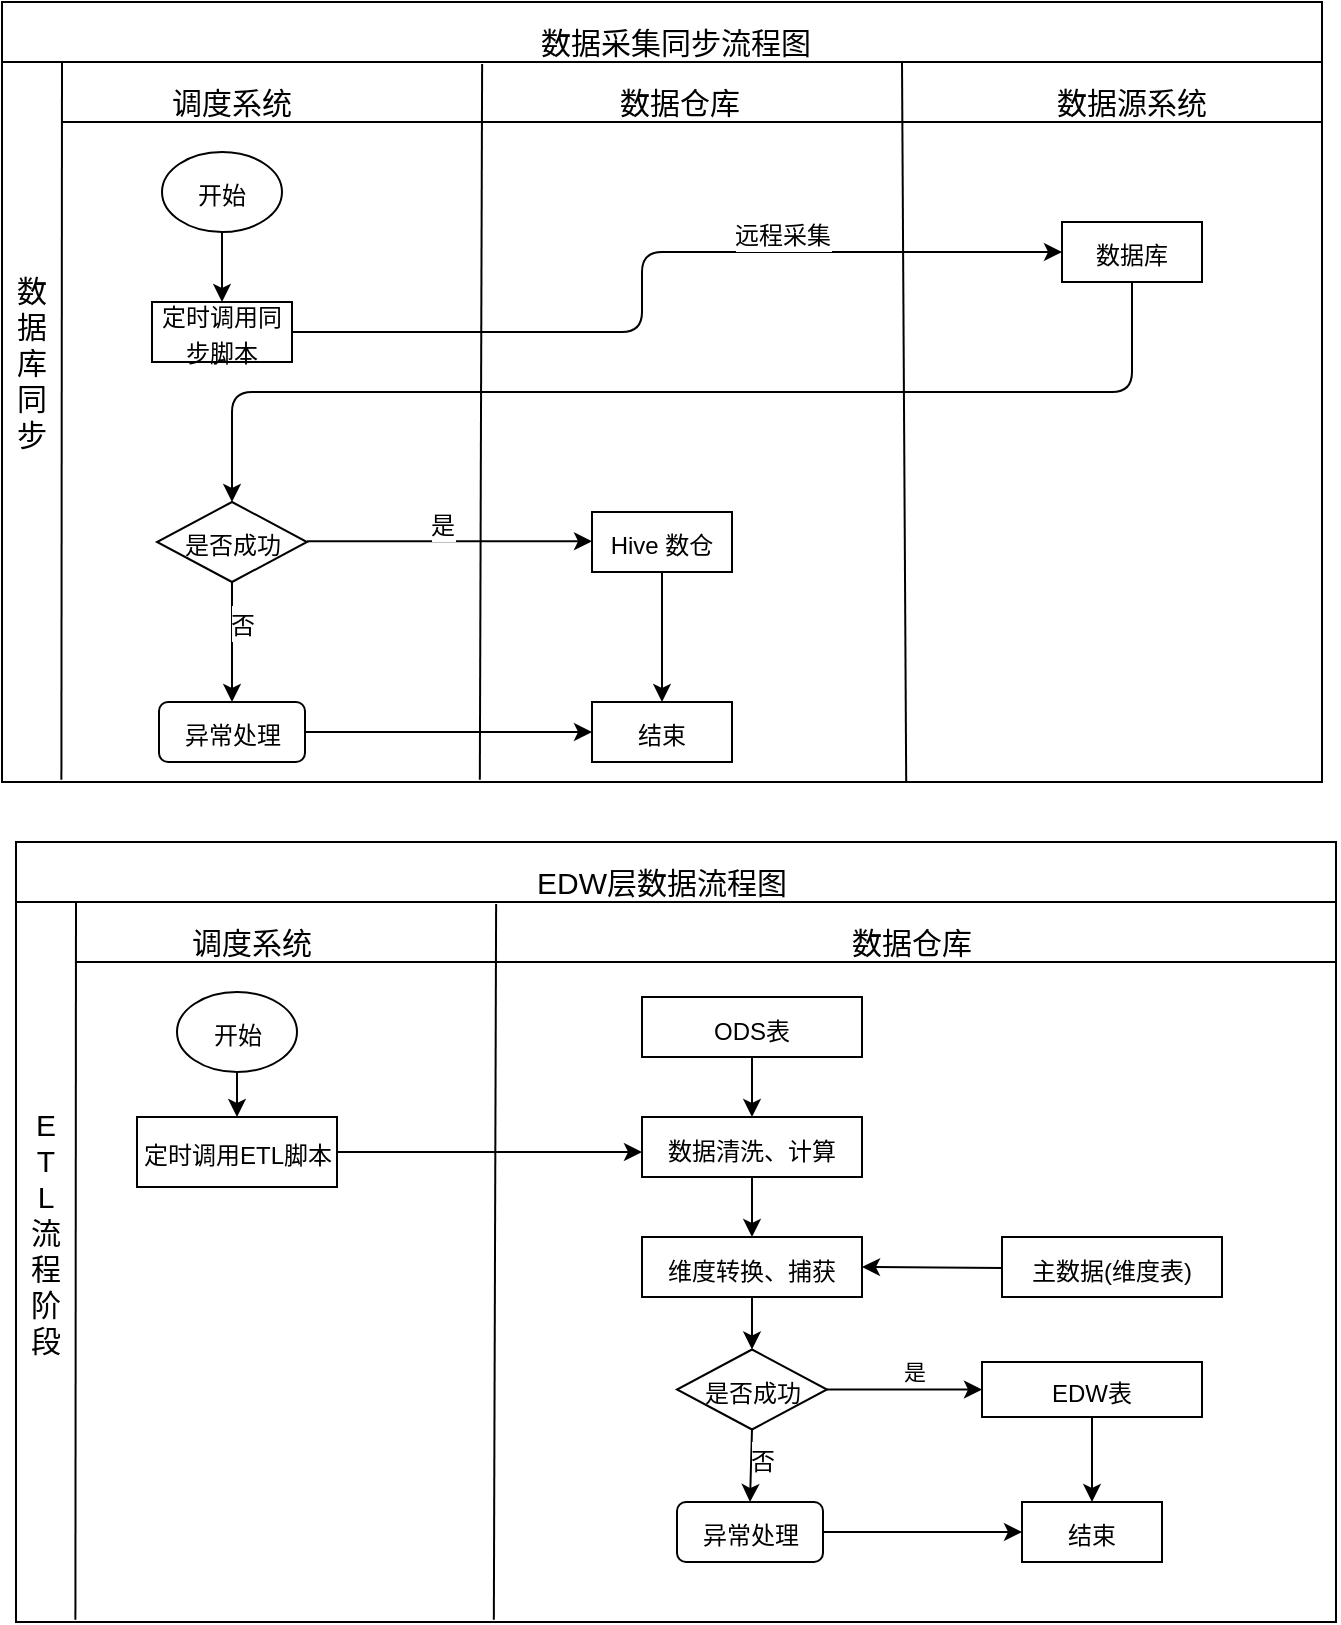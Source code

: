 <mxfile version="13.6.5" type="github">
  <diagram id="prtHgNgQTEPvFCAcTncT" name="Page-1">
    <mxGraphModel dx="942" dy="614" grid="1" gridSize="10" guides="1" tooltips="1" connect="1" arrows="1" fold="1" page="1" pageScale="1" pageWidth="827" pageHeight="1169" math="0" shadow="0">
      <root>
        <mxCell id="0" />
        <mxCell id="1" parent="0" />
        <mxCell id="pWh_urYRy6vtT1U0Wa_L-1" value="" style="rounded=0;whiteSpace=wrap;html=1;fillColor=none;" parent="1" vertex="1">
          <mxGeometry x="80" y="20" width="660" height="390" as="geometry" />
        </mxCell>
        <mxCell id="pWh_urYRy6vtT1U0Wa_L-4" value="" style="endArrow=none;html=1;entryX=0;entryY=0.077;entryDx=0;entryDy=0;entryPerimeter=0;" parent="1" target="pWh_urYRy6vtT1U0Wa_L-1" edge="1">
          <mxGeometry width="50" height="50" relative="1" as="geometry">
            <mxPoint x="740" y="50" as="sourcePoint" />
            <mxPoint x="220" y="90" as="targetPoint" />
            <Array as="points">
              <mxPoint x="480" y="50" />
            </Array>
          </mxGeometry>
        </mxCell>
        <mxCell id="pWh_urYRy6vtT1U0Wa_L-5" value="数据采集同步流程图" style="text;html=1;strokeColor=none;fillColor=none;align=center;verticalAlign=middle;whiteSpace=wrap;rounded=0;strokeWidth=10;fontSize=15;" parent="1" vertex="1">
          <mxGeometry x="310" y="30" width="214" height="20" as="geometry" />
        </mxCell>
        <mxCell id="pWh_urYRy6vtT1U0Wa_L-6" value="" style="endArrow=none;html=1;fontSize=15;exitX=0.045;exitY=0.997;exitDx=0;exitDy=0;exitPerimeter=0;" parent="1" source="pWh_urYRy6vtT1U0Wa_L-1" edge="1">
          <mxGeometry width="50" height="50" relative="1" as="geometry">
            <mxPoint x="120" y="409" as="sourcePoint" />
            <mxPoint x="110" y="50" as="targetPoint" />
          </mxGeometry>
        </mxCell>
        <mxCell id="pWh_urYRy6vtT1U0Wa_L-10" value="数据库同步" style="text;html=1;strokeColor=none;fillColor=none;align=center;verticalAlign=middle;whiteSpace=wrap;rounded=0;fontSize=15;" parent="1" vertex="1">
          <mxGeometry x="80" y="160" width="30" height="80" as="geometry" />
        </mxCell>
        <mxCell id="pWh_urYRy6vtT1U0Wa_L-11" value="" style="endArrow=none;html=1;fontSize=15;entryX=1;entryY=0.154;entryDx=0;entryDy=0;entryPerimeter=0;" parent="1" target="pWh_urYRy6vtT1U0Wa_L-1" edge="1">
          <mxGeometry width="50" height="50" relative="1" as="geometry">
            <mxPoint x="110" y="80" as="sourcePoint" />
            <mxPoint x="500" y="250" as="targetPoint" />
          </mxGeometry>
        </mxCell>
        <mxCell id="pWh_urYRy6vtT1U0Wa_L-12" value="" style="endArrow=none;html=1;fontSize=15;entryX=0.047;entryY=1.05;entryDx=0;entryDy=0;entryPerimeter=0;exitX=0.362;exitY=0.997;exitDx=0;exitDy=0;exitPerimeter=0;" parent="1" source="pWh_urYRy6vtT1U0Wa_L-1" target="pWh_urYRy6vtT1U0Wa_L-5" edge="1">
          <mxGeometry width="50" height="50" relative="1" as="geometry">
            <mxPoint x="450" y="300" as="sourcePoint" />
            <mxPoint x="500" y="250" as="targetPoint" />
          </mxGeometry>
        </mxCell>
        <mxCell id="pWh_urYRy6vtT1U0Wa_L-13" value="" style="endArrow=none;html=1;fontSize=15;exitX=0.685;exitY=1;exitDx=0;exitDy=0;exitPerimeter=0;" parent="1" source="pWh_urYRy6vtT1U0Wa_L-1" edge="1">
          <mxGeometry width="50" height="50" relative="1" as="geometry">
            <mxPoint x="328.92" y="418.83" as="sourcePoint" />
            <mxPoint x="530" y="50" as="targetPoint" />
          </mxGeometry>
        </mxCell>
        <mxCell id="pWh_urYRy6vtT1U0Wa_L-14" value="调度系统" style="text;html=1;strokeColor=none;fillColor=none;align=center;verticalAlign=middle;whiteSpace=wrap;rounded=0;fontSize=15;" parent="1" vertex="1">
          <mxGeometry x="160" y="60" width="70" height="20" as="geometry" />
        </mxCell>
        <mxCell id="pWh_urYRy6vtT1U0Wa_L-15" value="数据源系统" style="text;html=1;strokeColor=none;fillColor=none;align=center;verticalAlign=middle;whiteSpace=wrap;rounded=0;fontSize=15;" parent="1" vertex="1">
          <mxGeometry x="600" y="60" width="90" height="20" as="geometry" />
        </mxCell>
        <mxCell id="pWh_urYRy6vtT1U0Wa_L-16" value="数据仓库" style="text;html=1;strokeColor=none;fillColor=none;align=center;verticalAlign=middle;whiteSpace=wrap;rounded=0;fontSize=15;" parent="1" vertex="1">
          <mxGeometry x="384" y="60" width="70" height="20" as="geometry" />
        </mxCell>
        <mxCell id="JumAm3pUxMZuPT-CD0Lh-1" value="&lt;font style=&quot;font-size: 12px&quot;&gt;开始&lt;/font&gt;" style="ellipse;whiteSpace=wrap;html=1;strokeWidth=1;fillColor=none;fontSize=15;spacing=2;" parent="1" vertex="1">
          <mxGeometry x="160" y="95" width="60" height="40" as="geometry" />
        </mxCell>
        <mxCell id="JumAm3pUxMZuPT-CD0Lh-2" value="&lt;font style=&quot;font-size: 12px&quot;&gt;数据库&lt;/font&gt;" style="rounded=0;whiteSpace=wrap;html=1;strokeWidth=1;fillColor=none;fontSize=15;" parent="1" vertex="1">
          <mxGeometry x="610" y="130" width="70" height="30" as="geometry" />
        </mxCell>
        <mxCell id="JumAm3pUxMZuPT-CD0Lh-3" value="" style="edgeStyle=elbowEdgeStyle;elbow=horizontal;endArrow=classic;html=1;fontSize=15;entryX=0;entryY=0.5;entryDx=0;entryDy=0;exitX=1;exitY=0.5;exitDx=0;exitDy=0;" parent="1" source="JumAm3pUxMZuPT-CD0Lh-6" target="JumAm3pUxMZuPT-CD0Lh-2" edge="1">
          <mxGeometry width="50" height="50" relative="1" as="geometry">
            <mxPoint x="225" y="120" as="sourcePoint" />
            <mxPoint x="275" y="70" as="targetPoint" />
            <Array as="points">
              <mxPoint x="400" y="160" />
            </Array>
          </mxGeometry>
        </mxCell>
        <mxCell id="JumAm3pUxMZuPT-CD0Lh-10" value="&lt;font style=&quot;font-size: 12px&quot;&gt;远程采集&lt;/font&gt;" style="edgeLabel;html=1;align=center;verticalAlign=middle;resizable=0;points=[];fontSize=15;" parent="JumAm3pUxMZuPT-CD0Lh-3" vertex="1" connectable="0">
          <mxGeometry x="0.252" y="-4" relative="1" as="geometry">
            <mxPoint x="19" y="-14" as="offset" />
          </mxGeometry>
        </mxCell>
        <mxCell id="JumAm3pUxMZuPT-CD0Lh-6" value="&lt;font style=&quot;font-size: 12px&quot;&gt;定时调用同步脚本&lt;/font&gt;" style="rounded=0;whiteSpace=wrap;html=1;strokeWidth=1;fillColor=none;fontSize=15;" parent="1" vertex="1">
          <mxGeometry x="155" y="170" width="70" height="30" as="geometry" />
        </mxCell>
        <mxCell id="JumAm3pUxMZuPT-CD0Lh-7" value="" style="endArrow=classic;html=1;fontSize=15;exitX=0.5;exitY=1;exitDx=0;exitDy=0;" parent="1" source="JumAm3pUxMZuPT-CD0Lh-1" target="JumAm3pUxMZuPT-CD0Lh-6" edge="1">
          <mxGeometry width="50" height="50" relative="1" as="geometry">
            <mxPoint x="360" y="270" as="sourcePoint" />
            <mxPoint x="410" y="220" as="targetPoint" />
          </mxGeometry>
        </mxCell>
        <mxCell id="JumAm3pUxMZuPT-CD0Lh-11" value="&lt;font style=&quot;font-size: 12px&quot;&gt;是否成功&lt;/font&gt;" style="rhombus;whiteSpace=wrap;html=1;strokeWidth=1;fillColor=none;fontSize=15;" parent="1" vertex="1">
          <mxGeometry x="157.5" y="270" width="75" height="40" as="geometry" />
        </mxCell>
        <mxCell id="JumAm3pUxMZuPT-CD0Lh-15" value="" style="endArrow=classic;html=1;fontSize=15;edgeStyle=orthogonalEdgeStyle;entryX=0.5;entryY=0;entryDx=0;entryDy=0;exitX=0.5;exitY=1;exitDx=0;exitDy=0;" parent="1" source="JumAm3pUxMZuPT-CD0Lh-2" target="JumAm3pUxMZuPT-CD0Lh-11" edge="1">
          <mxGeometry width="50" height="50" relative="1" as="geometry">
            <mxPoint x="250" y="290" as="sourcePoint" />
            <mxPoint x="300" y="240" as="targetPoint" />
          </mxGeometry>
        </mxCell>
        <mxCell id="JumAm3pUxMZuPT-CD0Lh-17" value="" style="endArrow=classic;html=1;fontSize=15;entryX=0;entryY=0.5;entryDx=0;entryDy=0;" parent="1" edge="1">
          <mxGeometry width="50" height="50" relative="1" as="geometry">
            <mxPoint x="232.5" y="289.66" as="sourcePoint" />
            <mxPoint x="375" y="289.66" as="targetPoint" />
            <Array as="points" />
          </mxGeometry>
        </mxCell>
        <mxCell id="JumAm3pUxMZuPT-CD0Lh-21" value="&lt;font style=&quot;font-size: 12px&quot;&gt;是&lt;/font&gt;" style="edgeLabel;html=1;align=center;verticalAlign=middle;resizable=0;points=[];fontSize=15;" parent="JumAm3pUxMZuPT-CD0Lh-17" vertex="1" connectable="0">
          <mxGeometry x="-0.304" relative="1" as="geometry">
            <mxPoint x="17.84" y="-9.66" as="offset" />
          </mxGeometry>
        </mxCell>
        <mxCell id="JumAm3pUxMZuPT-CD0Lh-20" value="&lt;font style=&quot;font-size: 12px&quot;&gt;Hive 数仓&lt;/font&gt;" style="rounded=0;whiteSpace=wrap;html=1;strokeWidth=1;fillColor=none;fontSize=15;" parent="1" vertex="1">
          <mxGeometry x="375" y="275" width="70" height="30" as="geometry" />
        </mxCell>
        <mxCell id="JumAm3pUxMZuPT-CD0Lh-22" value="" style="endArrow=classic;html=1;fontSize=15;exitX=0.5;exitY=1;exitDx=0;exitDy=0;entryX=0.5;entryY=0;entryDx=0;entryDy=0;" parent="1" source="JumAm3pUxMZuPT-CD0Lh-11" target="JumAm3pUxMZuPT-CD0Lh-23" edge="1">
          <mxGeometry width="50" height="50" relative="1" as="geometry">
            <mxPoint x="330" y="300" as="sourcePoint" />
            <mxPoint x="380" y="250" as="targetPoint" />
          </mxGeometry>
        </mxCell>
        <mxCell id="JumAm3pUxMZuPT-CD0Lh-24" value="&lt;font style=&quot;font-size: 12px&quot;&gt;否&lt;/font&gt;" style="edgeLabel;html=1;align=center;verticalAlign=middle;resizable=0;points=[];fontSize=15;" parent="JumAm3pUxMZuPT-CD0Lh-22" vertex="1" connectable="0">
          <mxGeometry x="-0.467" y="1" relative="1" as="geometry">
            <mxPoint x="4" y="4" as="offset" />
          </mxGeometry>
        </mxCell>
        <mxCell id="JumAm3pUxMZuPT-CD0Lh-23" value="&lt;font style=&quot;font-size: 12px&quot;&gt;异常处理&lt;/font&gt;" style="rounded=1;whiteSpace=wrap;html=1;strokeWidth=1;fillColor=none;fontSize=15;" parent="1" vertex="1">
          <mxGeometry x="158.5" y="370" width="73" height="30" as="geometry" />
        </mxCell>
        <mxCell id="JumAm3pUxMZuPT-CD0Lh-26" value="&lt;font style=&quot;font-size: 12px&quot;&gt;结束&lt;/font&gt;" style="rounded=0;whiteSpace=wrap;html=1;strokeWidth=1;fillColor=none;fontSize=15;" parent="1" vertex="1">
          <mxGeometry x="375" y="370" width="70" height="30" as="geometry" />
        </mxCell>
        <mxCell id="JumAm3pUxMZuPT-CD0Lh-27" value="" style="endArrow=classic;html=1;fontSize=15;exitX=1;exitY=0.5;exitDx=0;exitDy=0;entryX=0;entryY=0.5;entryDx=0;entryDy=0;" parent="1" source="JumAm3pUxMZuPT-CD0Lh-23" target="JumAm3pUxMZuPT-CD0Lh-26" edge="1">
          <mxGeometry width="50" height="50" relative="1" as="geometry">
            <mxPoint x="260" y="410" as="sourcePoint" />
            <mxPoint x="310" y="360" as="targetPoint" />
          </mxGeometry>
        </mxCell>
        <mxCell id="JumAm3pUxMZuPT-CD0Lh-28" value="" style="endArrow=classic;html=1;fontSize=15;entryX=0.5;entryY=0;entryDx=0;entryDy=0;exitX=0.5;exitY=1;exitDx=0;exitDy=0;" parent="1" source="JumAm3pUxMZuPT-CD0Lh-20" target="JumAm3pUxMZuPT-CD0Lh-26" edge="1">
          <mxGeometry width="50" height="50" relative="1" as="geometry">
            <mxPoint x="350" y="370" as="sourcePoint" />
            <mxPoint x="400" y="320" as="targetPoint" />
          </mxGeometry>
        </mxCell>
        <mxCell id="A4urLGJuTzjjq3gdCbyF-1" value="&lt;span style=&quot;color: rgba(0 , 0 , 0 , 0) ; font-family: monospace ; font-size: 0px&quot;&gt;%3CmxGraphModel%3E%3Croot%3E%3CmxCell%20id%3D%220%22%2F%3E%3CmxCell%20id%3D%221%22%20parent%3D%220%22%2F%3E%3CmxCell%20id%3D%222%22%20value%3D%22%26lt%3Bfont%20style%3D%26quot%3Bfont-size%3A%2012px%26quot%3B%26gt%3B%E6%98%AF%E5%90%A6%E6%88%90%E5%8A%9F%26lt%3B%2Ffont%26gt%3B%22%20style%3D%22rhombus%3BwhiteSpace%3Dwrap%3Bhtml%3D1%3BstrokeWidth%3D1%3BfillColor%3Dnone%3BfontSize%3D15%3B%22%20vertex%3D%221%22%20parent%3D%221%22%3E%3CmxGeometry%20x%3D%22157.5%22%20y%3D%22270%22%20width%3D%2275%22%20height%3D%2240%22%20as%3D%22geometry%22%2F%3E%3C%2FmxCell%3E%3CmxCell%20id%3D%223%22%20value%3D%22%22%20style%3D%22endArrow%3Dclassic%3Bhtml%3D1%3BfontSize%3D15%3BexitX%3D0.5%3BexitY%3D1%3BexitDx%3D0%3BexitDy%3D0%3BentryX%3D0.5%3BentryY%3D0%3BentryDx%3D0%3BentryDy%3D0%3B%22%20edge%3D%221%22%20source%3D%222%22%20target%3D%225%22%20parent%3D%221%22%3E%3CmxGeometry%20width%3D%2250%22%20height%3D%2250%22%20relative%3D%221%22%20as%3D%22geometry%22%3E%3CmxPoint%20x%3D%22330%22%20y%3D%22300%22%20as%3D%22sourcePoint%22%2F%3E%3CmxPoint%20x%3D%22380%22%20y%3D%22250%22%20as%3D%22targetPoint%22%2F%3E%3C%2FmxGeometry%3E%3C%2FmxCell%3E%3CmxCell%20id%3D%224%22%20value%3D%22%26lt%3Bfont%20style%3D%26quot%3Bfont-size%3A%2012px%26quot%3B%26gt%3B%E5%90%A6%26lt%3B%2Ffont%26gt%3B%22%20style%3D%22edgeLabel%3Bhtml%3D1%3Balign%3Dcenter%3BverticalAlign%3Dmiddle%3Bresizable%3D0%3Bpoints%3D%5B%5D%3BfontSize%3D15%3B%22%20vertex%3D%221%22%20connectable%3D%220%22%20parent%3D%223%22%3E%3CmxGeometry%20x%3D%22-0.467%22%20y%3D%221%22%20relative%3D%221%22%20as%3D%22geometry%22%3E%3CmxPoint%20x%3D%224%22%20y%3D%224%22%20as%3D%22offset%22%2F%3E%3C%2FmxGeometry%3E%3C%2FmxCell%3E%3CmxCell%20id%3D%225%22%20value%3D%22%26lt%3Bfont%20style%3D%26quot%3Bfont-size%3A%2012px%26quot%3B%26gt%3B%E5%BC%82%E5%B8%B8%E5%A4%84%E7%90%86%26lt%3B%2Ffont%26gt%3B%22%20style%3D%22rounded%3D1%3BwhiteSpace%3Dwrap%3Bhtml%3D1%3BstrokeWidth%3D1%3BfillColor%3Dnone%3BfontSize%3D15%3B%22%20vertex%3D%221%22%20parent%3D%221%22%3E%3CmxGeometry%20x%3D%22158.5%22%20y%3D%22370%22%20width%3D%2273%22%20height%3D%2230%22%20as%3D%22geometry%22%2F%3E%3C%2FmxCell%3E%3C%2Froot%3E%3C%2FmxGraphModel%3E&lt;/span&gt;" style="rounded=0;whiteSpace=wrap;html=1;fillColor=none;" vertex="1" parent="1">
          <mxGeometry x="87" y="440" width="660" height="390" as="geometry" />
        </mxCell>
        <mxCell id="A4urLGJuTzjjq3gdCbyF-2" value="" style="endArrow=none;html=1;entryX=0;entryY=0.077;entryDx=0;entryDy=0;entryPerimeter=0;" edge="1" parent="1" target="A4urLGJuTzjjq3gdCbyF-1">
          <mxGeometry width="50" height="50" relative="1" as="geometry">
            <mxPoint x="747" y="470" as="sourcePoint" />
            <mxPoint x="227" y="510" as="targetPoint" />
            <Array as="points">
              <mxPoint x="487" y="470" />
            </Array>
          </mxGeometry>
        </mxCell>
        <mxCell id="A4urLGJuTzjjq3gdCbyF-3" value="" style="endArrow=none;html=1;fontSize=15;exitX=0.045;exitY=0.997;exitDx=0;exitDy=0;exitPerimeter=0;" edge="1" parent="1" source="A4urLGJuTzjjq3gdCbyF-1">
          <mxGeometry width="50" height="50" relative="1" as="geometry">
            <mxPoint x="127" y="829" as="sourcePoint" />
            <mxPoint x="117" y="470" as="targetPoint" />
          </mxGeometry>
        </mxCell>
        <mxCell id="A4urLGJuTzjjq3gdCbyF-4" value="" style="endArrow=none;html=1;fontSize=15;entryX=1;entryY=0.154;entryDx=0;entryDy=0;entryPerimeter=0;" edge="1" parent="1" target="A4urLGJuTzjjq3gdCbyF-1">
          <mxGeometry width="50" height="50" relative="1" as="geometry">
            <mxPoint x="117" y="500" as="sourcePoint" />
            <mxPoint x="507" y="670" as="targetPoint" />
          </mxGeometry>
        </mxCell>
        <mxCell id="A4urLGJuTzjjq3gdCbyF-5" value="" style="endArrow=none;html=1;fontSize=15;entryX=0.047;entryY=1.05;entryDx=0;entryDy=0;entryPerimeter=0;exitX=0.362;exitY=0.997;exitDx=0;exitDy=0;exitPerimeter=0;" edge="1" parent="1" source="A4urLGJuTzjjq3gdCbyF-1">
          <mxGeometry width="50" height="50" relative="1" as="geometry">
            <mxPoint x="457" y="720" as="sourcePoint" />
            <mxPoint x="327.058" y="471" as="targetPoint" />
          </mxGeometry>
        </mxCell>
        <mxCell id="A4urLGJuTzjjq3gdCbyF-6" value="EDW层数据流程图" style="text;html=1;strokeColor=none;fillColor=none;align=center;verticalAlign=middle;whiteSpace=wrap;rounded=0;strokeWidth=10;fontSize=15;" vertex="1" parent="1">
          <mxGeometry x="303" y="450" width="214" height="20" as="geometry" />
        </mxCell>
        <mxCell id="A4urLGJuTzjjq3gdCbyF-7" value="调度系统" style="text;html=1;strokeColor=none;fillColor=none;align=center;verticalAlign=middle;whiteSpace=wrap;rounded=0;fontSize=15;" vertex="1" parent="1">
          <mxGeometry x="170" y="480" width="70" height="20" as="geometry" />
        </mxCell>
        <mxCell id="A4urLGJuTzjjq3gdCbyF-8" value="数据仓库" style="text;html=1;strokeColor=none;fillColor=none;align=center;verticalAlign=middle;whiteSpace=wrap;rounded=0;fontSize=15;" vertex="1" parent="1">
          <mxGeometry x="500" y="480" width="70" height="20" as="geometry" />
        </mxCell>
        <mxCell id="A4urLGJuTzjjq3gdCbyF-9" value="E&lt;br&gt;T&lt;br&gt;L&lt;br&gt;流程阶段" style="text;html=1;strokeColor=none;fillColor=none;align=center;verticalAlign=middle;whiteSpace=wrap;rounded=0;fontSize=15;" vertex="1" parent="1">
          <mxGeometry x="87" y="565" width="30" height="140" as="geometry" />
        </mxCell>
        <mxCell id="A4urLGJuTzjjq3gdCbyF-12" value="&lt;font style=&quot;font-size: 12px&quot;&gt;开始&lt;/font&gt;" style="ellipse;whiteSpace=wrap;html=1;strokeWidth=1;fillColor=none;fontSize=15;spacing=2;" vertex="1" parent="1">
          <mxGeometry x="167.5" y="515" width="60" height="40" as="geometry" />
        </mxCell>
        <mxCell id="A4urLGJuTzjjq3gdCbyF-13" value="&lt;font style=&quot;font-size: 12px&quot;&gt;定时调用ETL脚本&lt;/font&gt;" style="rounded=0;whiteSpace=wrap;html=1;strokeWidth=1;fillColor=none;fontSize=15;" vertex="1" parent="1">
          <mxGeometry x="147.5" y="577.5" width="100" height="35" as="geometry" />
        </mxCell>
        <mxCell id="A4urLGJuTzjjq3gdCbyF-14" value="" style="endArrow=classic;html=1;fontSize=15;exitX=0.5;exitY=1;exitDx=0;exitDy=0;" edge="1" parent="1" source="A4urLGJuTzjjq3gdCbyF-12" target="A4urLGJuTzjjq3gdCbyF-13">
          <mxGeometry width="50" height="50" relative="1" as="geometry">
            <mxPoint x="367.5" y="705" as="sourcePoint" />
            <mxPoint x="417.5" y="655" as="targetPoint" />
          </mxGeometry>
        </mxCell>
        <mxCell id="A4urLGJuTzjjq3gdCbyF-15" value="&lt;font style=&quot;font-size: 12px&quot;&gt;ODS表&lt;/font&gt;" style="rounded=0;whiteSpace=wrap;html=1;strokeWidth=1;fillColor=none;fontSize=15;" vertex="1" parent="1">
          <mxGeometry x="400" y="517.5" width="110" height="30" as="geometry" />
        </mxCell>
        <mxCell id="A4urLGJuTzjjq3gdCbyF-16" value="&lt;font style=&quot;font-size: 12px&quot;&gt;数据清洗、计算&lt;/font&gt;" style="rounded=0;whiteSpace=wrap;html=1;strokeWidth=1;fillColor=none;fontSize=15;" vertex="1" parent="1">
          <mxGeometry x="400" y="577.5" width="110" height="30" as="geometry" />
        </mxCell>
        <mxCell id="A4urLGJuTzjjq3gdCbyF-17" value="" style="endArrow=classic;html=1;fontSize=15;entryX=0.5;entryY=0;entryDx=0;entryDy=0;exitX=0.5;exitY=1;exitDx=0;exitDy=0;" edge="1" parent="1" source="A4urLGJuTzjjq3gdCbyF-15" target="A4urLGJuTzjjq3gdCbyF-16">
          <mxGeometry width="50" height="50" relative="1" as="geometry">
            <mxPoint x="475" y="615" as="sourcePoint" />
            <mxPoint x="525" y="565" as="targetPoint" />
          </mxGeometry>
        </mxCell>
        <mxCell id="A4urLGJuTzjjq3gdCbyF-24" value="" style="endArrow=classic;html=1;exitX=1;exitY=0.5;exitDx=0;exitDy=0;" edge="1" parent="1" source="A4urLGJuTzjjq3gdCbyF-13">
          <mxGeometry width="50" height="50" relative="1" as="geometry">
            <mxPoint x="270" y="630" as="sourcePoint" />
            <mxPoint x="400" y="595" as="targetPoint" />
          </mxGeometry>
        </mxCell>
        <mxCell id="A4urLGJuTzjjq3gdCbyF-27" value="&lt;font style=&quot;font-size: 12px&quot;&gt;维度转换、捕获&lt;/font&gt;" style="rounded=0;whiteSpace=wrap;html=1;strokeWidth=1;fillColor=none;fontSize=15;" vertex="1" parent="1">
          <mxGeometry x="400" y="637.5" width="110" height="30" as="geometry" />
        </mxCell>
        <mxCell id="A4urLGJuTzjjq3gdCbyF-31" value="" style="endArrow=classic;html=1;entryX=0.5;entryY=0;entryDx=0;entryDy=0;exitX=0.5;exitY=1;exitDx=0;exitDy=0;" edge="1" parent="1" source="A4urLGJuTzjjq3gdCbyF-16" target="A4urLGJuTzjjq3gdCbyF-27">
          <mxGeometry width="50" height="50" relative="1" as="geometry">
            <mxPoint x="400" y="710" as="sourcePoint" />
            <mxPoint x="450" y="660" as="targetPoint" />
          </mxGeometry>
        </mxCell>
        <mxCell id="A4urLGJuTzjjq3gdCbyF-32" value="&lt;span style=&quot;font-size: 12px&quot;&gt;主数据(维度表)&lt;/span&gt;" style="rounded=0;whiteSpace=wrap;html=1;strokeWidth=1;fillColor=none;fontSize=15;" vertex="1" parent="1">
          <mxGeometry x="580" y="637.5" width="110" height="30" as="geometry" />
        </mxCell>
        <mxCell id="A4urLGJuTzjjq3gdCbyF-33" value="" style="endArrow=classic;html=1;entryX=1;entryY=0.5;entryDx=0;entryDy=0;" edge="1" parent="1" target="A4urLGJuTzjjq3gdCbyF-27">
          <mxGeometry width="50" height="50" relative="1" as="geometry">
            <mxPoint x="580" y="653" as="sourcePoint" />
            <mxPoint x="590" y="740" as="targetPoint" />
          </mxGeometry>
        </mxCell>
        <mxCell id="A4urLGJuTzjjq3gdCbyF-34" value="&lt;font style=&quot;font-size: 12px&quot;&gt;EDW表&lt;/font&gt;" style="rounded=0;whiteSpace=wrap;html=1;strokeWidth=1;fillColor=none;fontSize=15;" vertex="1" parent="1">
          <mxGeometry x="570" y="700" width="110" height="27.5" as="geometry" />
        </mxCell>
        <mxCell id="A4urLGJuTzjjq3gdCbyF-40" value="&lt;font style=&quot;font-size: 12px&quot;&gt;是否成功&lt;/font&gt;" style="rhombus;whiteSpace=wrap;html=1;strokeWidth=1;fillColor=none;fontSize=15;" vertex="1" parent="1">
          <mxGeometry x="417.5" y="693.75" width="75" height="40" as="geometry" />
        </mxCell>
        <mxCell id="A4urLGJuTzjjq3gdCbyF-41" value="" style="endArrow=classic;html=1;fontSize=15;exitX=0.5;exitY=1;exitDx=0;exitDy=0;entryX=0.5;entryY=0;entryDx=0;entryDy=0;" edge="1" parent="1" source="A4urLGJuTzjjq3gdCbyF-40" target="A4urLGJuTzjjq3gdCbyF-43">
          <mxGeometry width="50" height="50" relative="1" as="geometry">
            <mxPoint x="590" y="757.5" as="sourcePoint" />
            <mxPoint x="640" y="707.5" as="targetPoint" />
          </mxGeometry>
        </mxCell>
        <mxCell id="A4urLGJuTzjjq3gdCbyF-42" value="&lt;font style=&quot;font-size: 12px&quot;&gt;否&lt;/font&gt;" style="edgeLabel;html=1;align=center;verticalAlign=middle;resizable=0;points=[];fontSize=15;" vertex="1" connectable="0" parent="A4urLGJuTzjjq3gdCbyF-41">
          <mxGeometry x="-0.467" y="1" relative="1" as="geometry">
            <mxPoint x="4" y="4" as="offset" />
          </mxGeometry>
        </mxCell>
        <mxCell id="A4urLGJuTzjjq3gdCbyF-43" value="&lt;font style=&quot;font-size: 12px&quot;&gt;异常处理&lt;/font&gt;" style="rounded=1;whiteSpace=wrap;html=1;strokeWidth=1;fillColor=none;fontSize=15;" vertex="1" parent="1">
          <mxGeometry x="417.5" y="770" width="73" height="30" as="geometry" />
        </mxCell>
        <mxCell id="A4urLGJuTzjjq3gdCbyF-46" value="&lt;font style=&quot;font-size: 12px&quot;&gt;结束&lt;/font&gt;" style="rounded=0;whiteSpace=wrap;html=1;strokeWidth=1;fillColor=none;fontSize=15;" vertex="1" parent="1">
          <mxGeometry x="590" y="770" width="70" height="30" as="geometry" />
        </mxCell>
        <mxCell id="A4urLGJuTzjjq3gdCbyF-48" value="" style="endArrow=classic;html=1;entryX=0.5;entryY=0;entryDx=0;entryDy=0;exitX=0.5;exitY=1;exitDx=0;exitDy=0;" edge="1" parent="1" source="A4urLGJuTzjjq3gdCbyF-27" target="A4urLGJuTzjjq3gdCbyF-40">
          <mxGeometry width="50" height="50" relative="1" as="geometry">
            <mxPoint x="360" y="750" as="sourcePoint" />
            <mxPoint x="410" y="700" as="targetPoint" />
          </mxGeometry>
        </mxCell>
        <mxCell id="A4urLGJuTzjjq3gdCbyF-49" value="" style="endArrow=classic;html=1;exitX=1;exitY=0.5;exitDx=0;exitDy=0;entryX=0;entryY=0.5;entryDx=0;entryDy=0;" edge="1" parent="1" source="A4urLGJuTzjjq3gdCbyF-40" target="A4urLGJuTzjjq3gdCbyF-34">
          <mxGeometry width="50" height="50" relative="1" as="geometry">
            <mxPoint x="510" y="790" as="sourcePoint" />
            <mxPoint x="560" y="740" as="targetPoint" />
          </mxGeometry>
        </mxCell>
        <mxCell id="A4urLGJuTzjjq3gdCbyF-50" value="是" style="edgeLabel;html=1;align=center;verticalAlign=middle;resizable=0;points=[];" vertex="1" connectable="0" parent="A4urLGJuTzjjq3gdCbyF-49">
          <mxGeometry x="0.355" relative="1" as="geometry">
            <mxPoint x="-9.5" y="-8.75" as="offset" />
          </mxGeometry>
        </mxCell>
        <mxCell id="A4urLGJuTzjjq3gdCbyF-51" value="" style="endArrow=classic;html=1;exitX=1;exitY=0.5;exitDx=0;exitDy=0;entryX=0;entryY=0.5;entryDx=0;entryDy=0;" edge="1" parent="1" source="A4urLGJuTzjjq3gdCbyF-43" target="A4urLGJuTzjjq3gdCbyF-46">
          <mxGeometry width="50" height="50" relative="1" as="geometry">
            <mxPoint x="520" y="800" as="sourcePoint" />
            <mxPoint x="570" y="750" as="targetPoint" />
          </mxGeometry>
        </mxCell>
        <mxCell id="A4urLGJuTzjjq3gdCbyF-52" value="" style="endArrow=classic;html=1;exitX=0.5;exitY=1;exitDx=0;exitDy=0;entryX=0.5;entryY=0;entryDx=0;entryDy=0;" edge="1" parent="1" source="A4urLGJuTzjjq3gdCbyF-34" target="A4urLGJuTzjjq3gdCbyF-46">
          <mxGeometry width="50" height="50" relative="1" as="geometry">
            <mxPoint x="530" y="810" as="sourcePoint" />
            <mxPoint x="580" y="760" as="targetPoint" />
          </mxGeometry>
        </mxCell>
      </root>
    </mxGraphModel>
  </diagram>
</mxfile>
